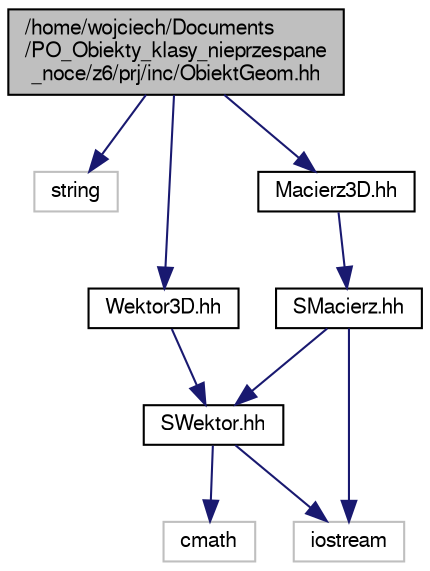 digraph "/home/wojciech/Documents/PO_Obiekty_klasy_nieprzespane_noce/z6/prj/inc/ObiektGeom.hh"
{
 // LATEX_PDF_SIZE
  edge [fontname="FreeSans",fontsize="10",labelfontname="FreeSans",labelfontsize="10"];
  node [fontname="FreeSans",fontsize="10",shape=record];
  Node1 [label="/home/wojciech/Documents\l/PO_Obiekty_klasy_nieprzespane\l_noce/z6/prj/inc/ObiektGeom.hh",height=0.2,width=0.4,color="black", fillcolor="grey75", style="filled", fontcolor="black",tooltip=" "];
  Node1 -> Node2 [color="midnightblue",fontsize="10",style="solid",fontname="FreeSans"];
  Node2 [label="string",height=0.2,width=0.4,color="grey75", fillcolor="white", style="filled",tooltip=" "];
  Node1 -> Node3 [color="midnightblue",fontsize="10",style="solid",fontname="FreeSans"];
  Node3 [label="Wektor3D.hh",height=0.2,width=0.4,color="black", fillcolor="white", style="filled",URL="$a00050.html",tooltip=" "];
  Node3 -> Node4 [color="midnightblue",fontsize="10",style="solid",fontname="FreeSans"];
  Node4 [label="SWektor.hh",height=0.2,width=0.4,color="black", fillcolor="white", style="filled",URL="$a00047.html",tooltip=" "];
  Node4 -> Node5 [color="midnightblue",fontsize="10",style="solid",fontname="FreeSans"];
  Node5 [label="iostream",height=0.2,width=0.4,color="grey75", fillcolor="white", style="filled",tooltip=" "];
  Node4 -> Node6 [color="midnightblue",fontsize="10",style="solid",fontname="FreeSans"];
  Node6 [label="cmath",height=0.2,width=0.4,color="grey75", fillcolor="white", style="filled",tooltip=" "];
  Node1 -> Node7 [color="midnightblue",fontsize="10",style="solid",fontname="FreeSans"];
  Node7 [label="Macierz3D.hh",height=0.2,width=0.4,color="black", fillcolor="white", style="filled",URL="$a00032.html",tooltip=" "];
  Node7 -> Node8 [color="midnightblue",fontsize="10",style="solid",fontname="FreeSans"];
  Node8 [label="SMacierz.hh",height=0.2,width=0.4,color="black", fillcolor="white", style="filled",URL="$a00044.html",tooltip=" "];
  Node8 -> Node4 [color="midnightblue",fontsize="10",style="solid",fontname="FreeSans"];
  Node8 -> Node5 [color="midnightblue",fontsize="10",style="solid",fontname="FreeSans"];
}
